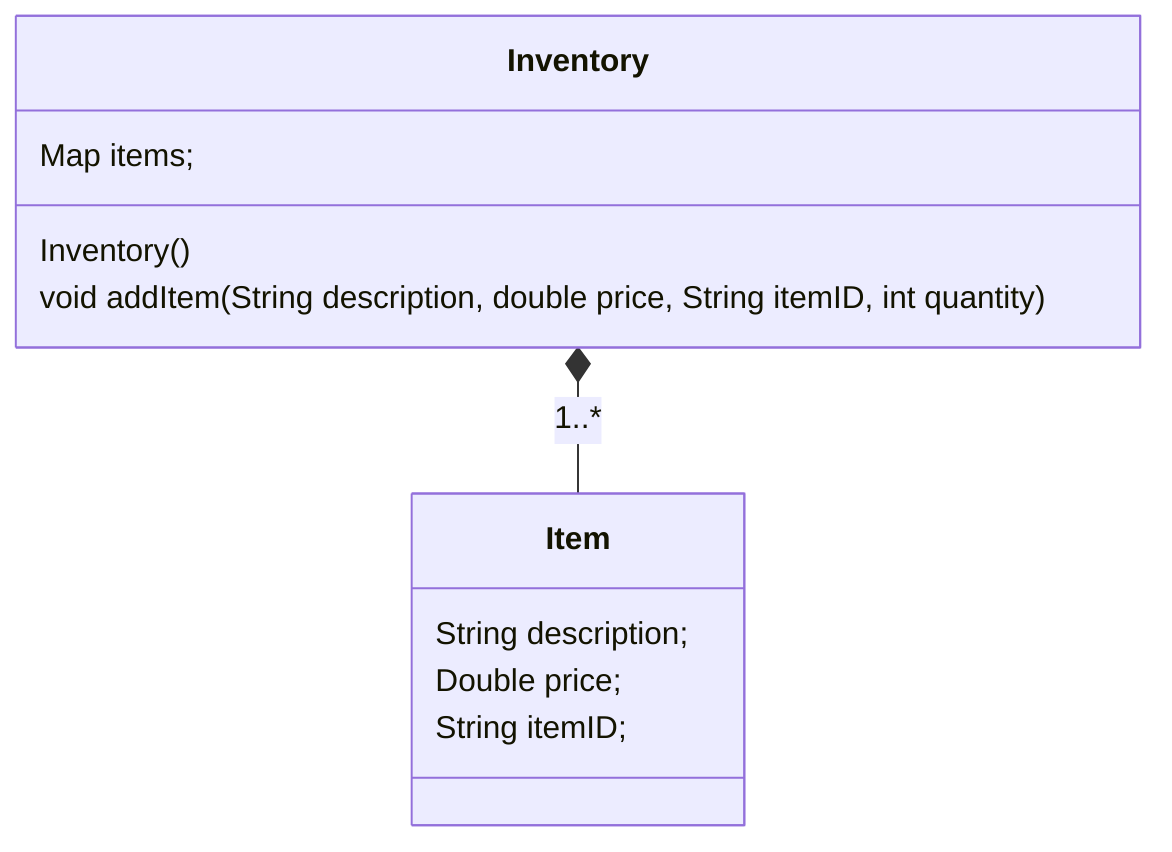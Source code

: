 classDiagram
class Item {
String description;
Double price;
String itemID;
}
class Inventory {
    Map<Item, Integer> items;
    Inventory()
    void addItem(String description, double price, String itemID, int quantity)
}
Inventory *-- Item : 1..*